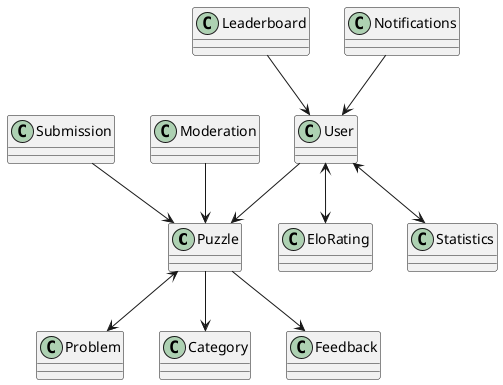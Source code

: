 
@startuml
'https://plantuml.com/class-diagram

class Puzzle
class User
class EloRating
class Problem
class Submission
class Leaderboard
class Category
class Notifications
class Feedback
class Moderation
class Statistics

Puzzle <--> Problem
User <--> EloRating
User <--> Statistics
Puzzle --> Category
Puzzle --> Feedback
Leaderboard --> User
Moderation --> Puzzle
Submission --> Puzzle
Notifications --> User
User --> Puzzle

@enduml
